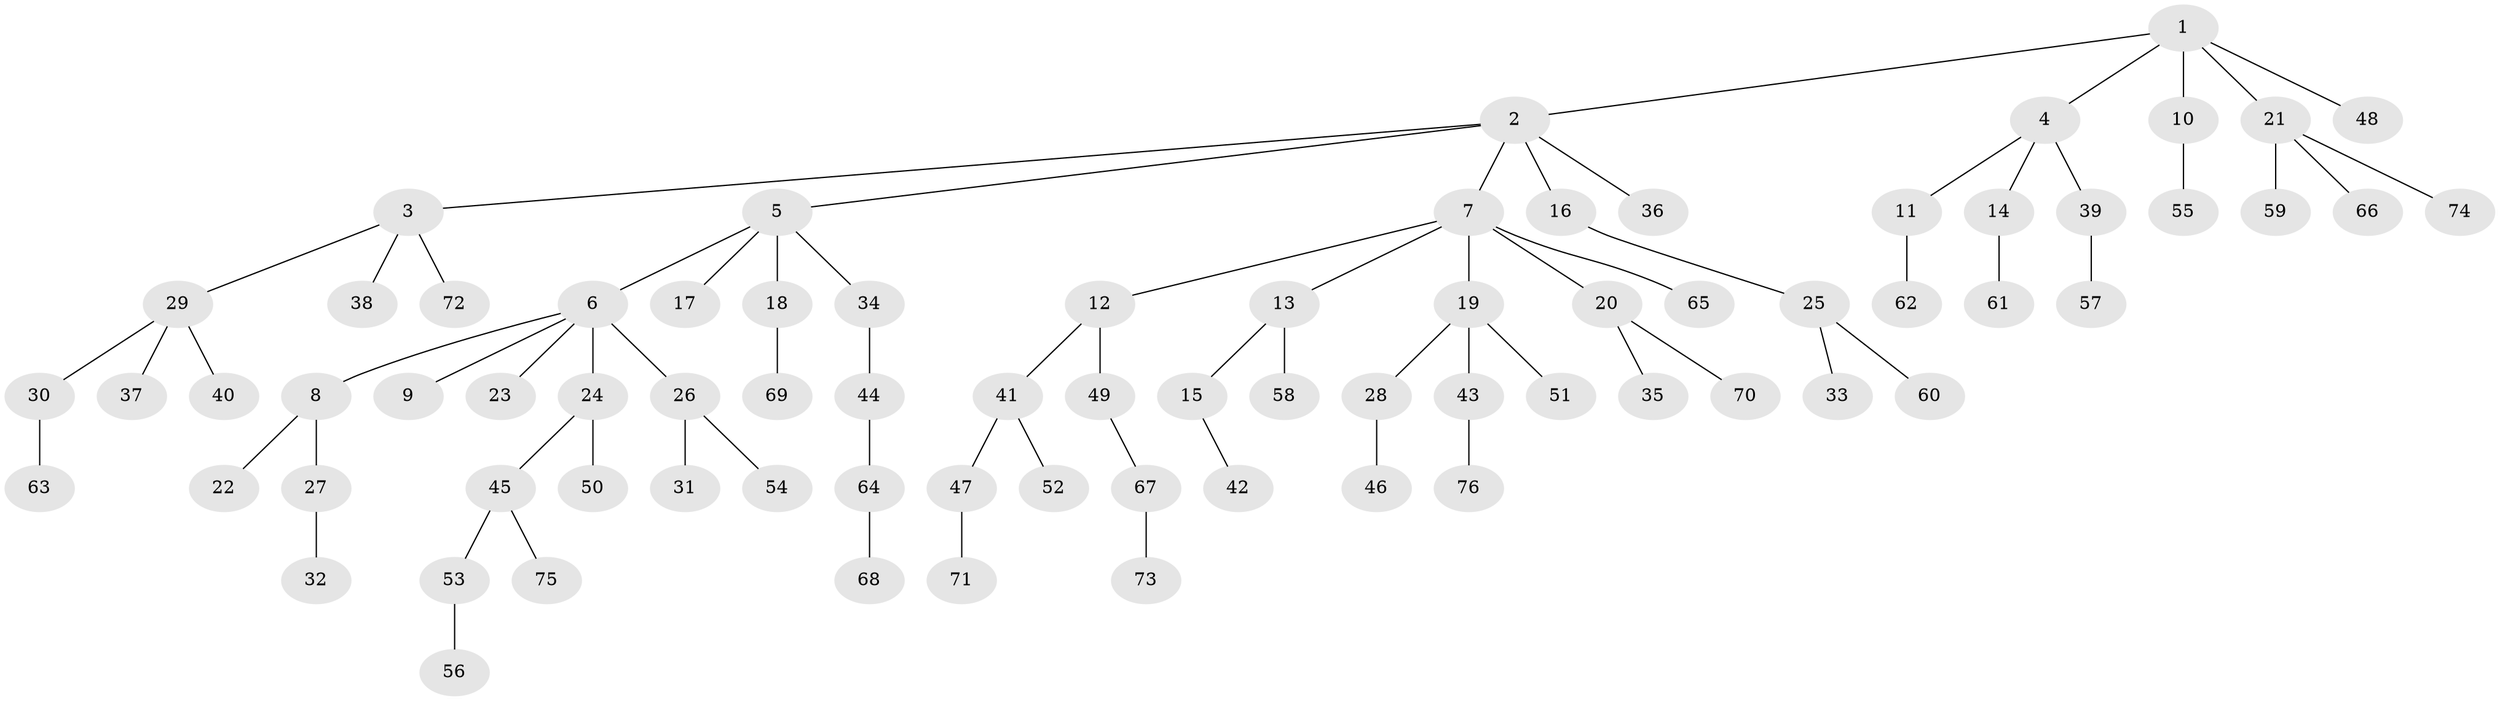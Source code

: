 // Generated by graph-tools (version 1.1) at 2025/02/03/09/25 03:02:30]
// undirected, 76 vertices, 75 edges
graph export_dot {
graph [start="1"]
  node [color=gray90,style=filled];
  1;
  2;
  3;
  4;
  5;
  6;
  7;
  8;
  9;
  10;
  11;
  12;
  13;
  14;
  15;
  16;
  17;
  18;
  19;
  20;
  21;
  22;
  23;
  24;
  25;
  26;
  27;
  28;
  29;
  30;
  31;
  32;
  33;
  34;
  35;
  36;
  37;
  38;
  39;
  40;
  41;
  42;
  43;
  44;
  45;
  46;
  47;
  48;
  49;
  50;
  51;
  52;
  53;
  54;
  55;
  56;
  57;
  58;
  59;
  60;
  61;
  62;
  63;
  64;
  65;
  66;
  67;
  68;
  69;
  70;
  71;
  72;
  73;
  74;
  75;
  76;
  1 -- 2;
  1 -- 4;
  1 -- 10;
  1 -- 21;
  1 -- 48;
  2 -- 3;
  2 -- 5;
  2 -- 7;
  2 -- 16;
  2 -- 36;
  3 -- 29;
  3 -- 38;
  3 -- 72;
  4 -- 11;
  4 -- 14;
  4 -- 39;
  5 -- 6;
  5 -- 17;
  5 -- 18;
  5 -- 34;
  6 -- 8;
  6 -- 9;
  6 -- 23;
  6 -- 24;
  6 -- 26;
  7 -- 12;
  7 -- 13;
  7 -- 19;
  7 -- 20;
  7 -- 65;
  8 -- 22;
  8 -- 27;
  10 -- 55;
  11 -- 62;
  12 -- 41;
  12 -- 49;
  13 -- 15;
  13 -- 58;
  14 -- 61;
  15 -- 42;
  16 -- 25;
  18 -- 69;
  19 -- 28;
  19 -- 43;
  19 -- 51;
  20 -- 35;
  20 -- 70;
  21 -- 59;
  21 -- 66;
  21 -- 74;
  24 -- 45;
  24 -- 50;
  25 -- 33;
  25 -- 60;
  26 -- 31;
  26 -- 54;
  27 -- 32;
  28 -- 46;
  29 -- 30;
  29 -- 37;
  29 -- 40;
  30 -- 63;
  34 -- 44;
  39 -- 57;
  41 -- 47;
  41 -- 52;
  43 -- 76;
  44 -- 64;
  45 -- 53;
  45 -- 75;
  47 -- 71;
  49 -- 67;
  53 -- 56;
  64 -- 68;
  67 -- 73;
}
